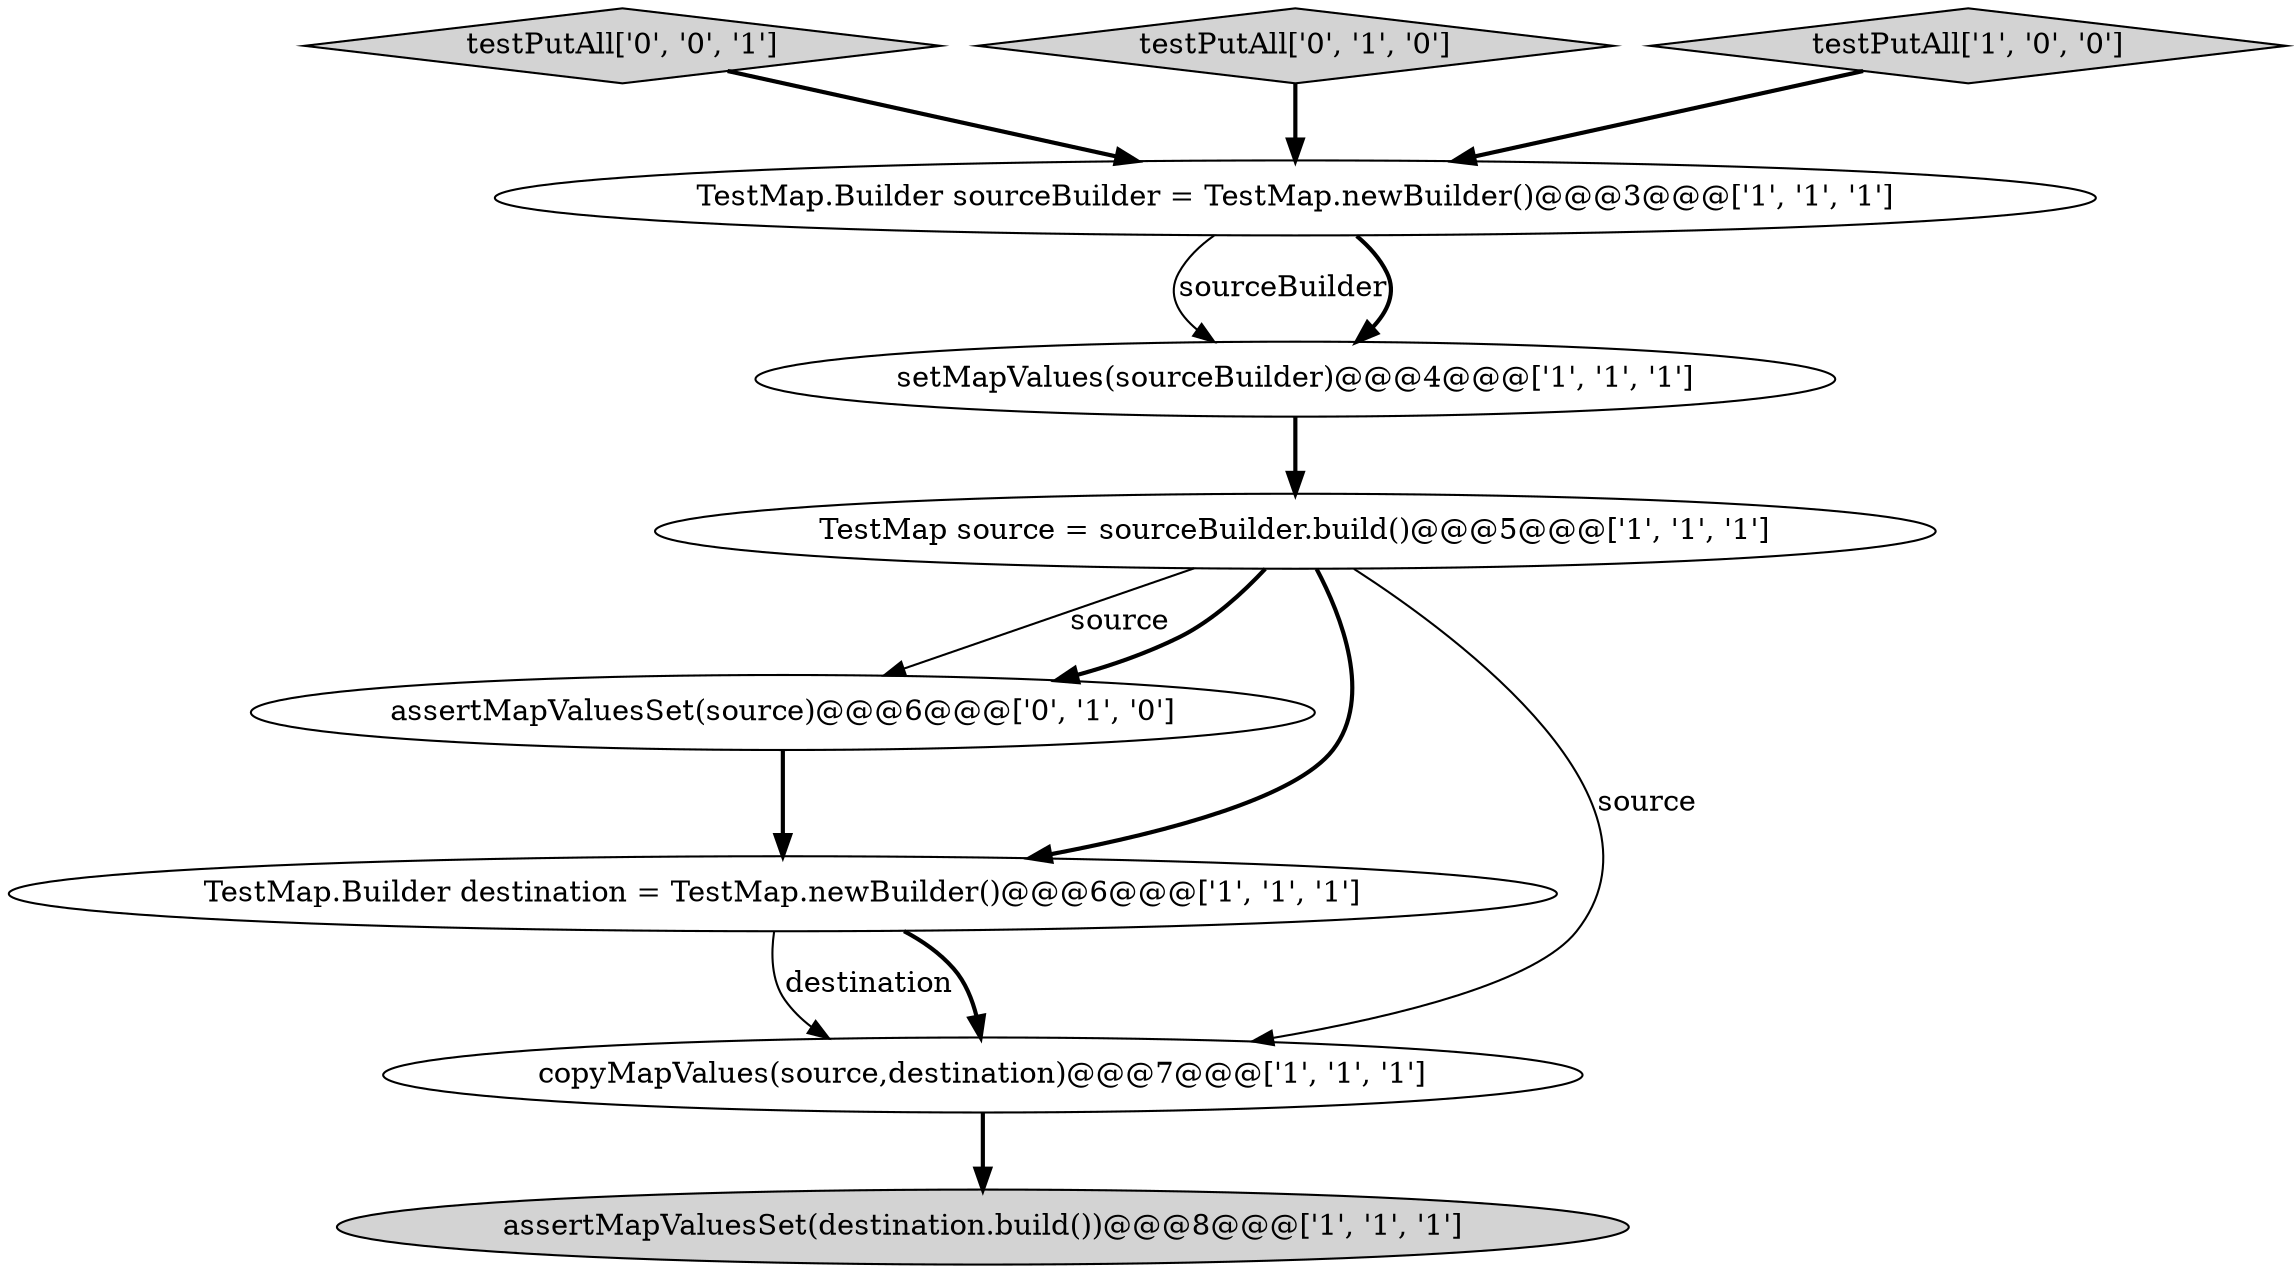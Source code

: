 digraph {
9 [style = filled, label = "testPutAll['0', '0', '1']", fillcolor = lightgray, shape = diamond image = "AAA0AAABBB3BBB"];
7 [style = filled, label = "assertMapValuesSet(source)@@@6@@@['0', '1', '0']", fillcolor = white, shape = ellipse image = "AAA1AAABBB2BBB"];
0 [style = filled, label = "assertMapValuesSet(destination.build())@@@8@@@['1', '1', '1']", fillcolor = lightgray, shape = ellipse image = "AAA0AAABBB1BBB"];
1 [style = filled, label = "setMapValues(sourceBuilder)@@@4@@@['1', '1', '1']", fillcolor = white, shape = ellipse image = "AAA0AAABBB1BBB"];
8 [style = filled, label = "testPutAll['0', '1', '0']", fillcolor = lightgray, shape = diamond image = "AAA0AAABBB2BBB"];
3 [style = filled, label = "testPutAll['1', '0', '0']", fillcolor = lightgray, shape = diamond image = "AAA0AAABBB1BBB"];
2 [style = filled, label = "TestMap.Builder sourceBuilder = TestMap.newBuilder()@@@3@@@['1', '1', '1']", fillcolor = white, shape = ellipse image = "AAA0AAABBB1BBB"];
4 [style = filled, label = "TestMap source = sourceBuilder.build()@@@5@@@['1', '1', '1']", fillcolor = white, shape = ellipse image = "AAA0AAABBB1BBB"];
5 [style = filled, label = "TestMap.Builder destination = TestMap.newBuilder()@@@6@@@['1', '1', '1']", fillcolor = white, shape = ellipse image = "AAA0AAABBB1BBB"];
6 [style = filled, label = "copyMapValues(source,destination)@@@7@@@['1', '1', '1']", fillcolor = white, shape = ellipse image = "AAA0AAABBB1BBB"];
7->5 [style = bold, label=""];
4->5 [style = bold, label=""];
6->0 [style = bold, label=""];
4->7 [style = solid, label="source"];
9->2 [style = bold, label=""];
4->6 [style = solid, label="source"];
8->2 [style = bold, label=""];
5->6 [style = solid, label="destination"];
2->1 [style = solid, label="sourceBuilder"];
4->7 [style = bold, label=""];
2->1 [style = bold, label=""];
3->2 [style = bold, label=""];
5->6 [style = bold, label=""];
1->4 [style = bold, label=""];
}
